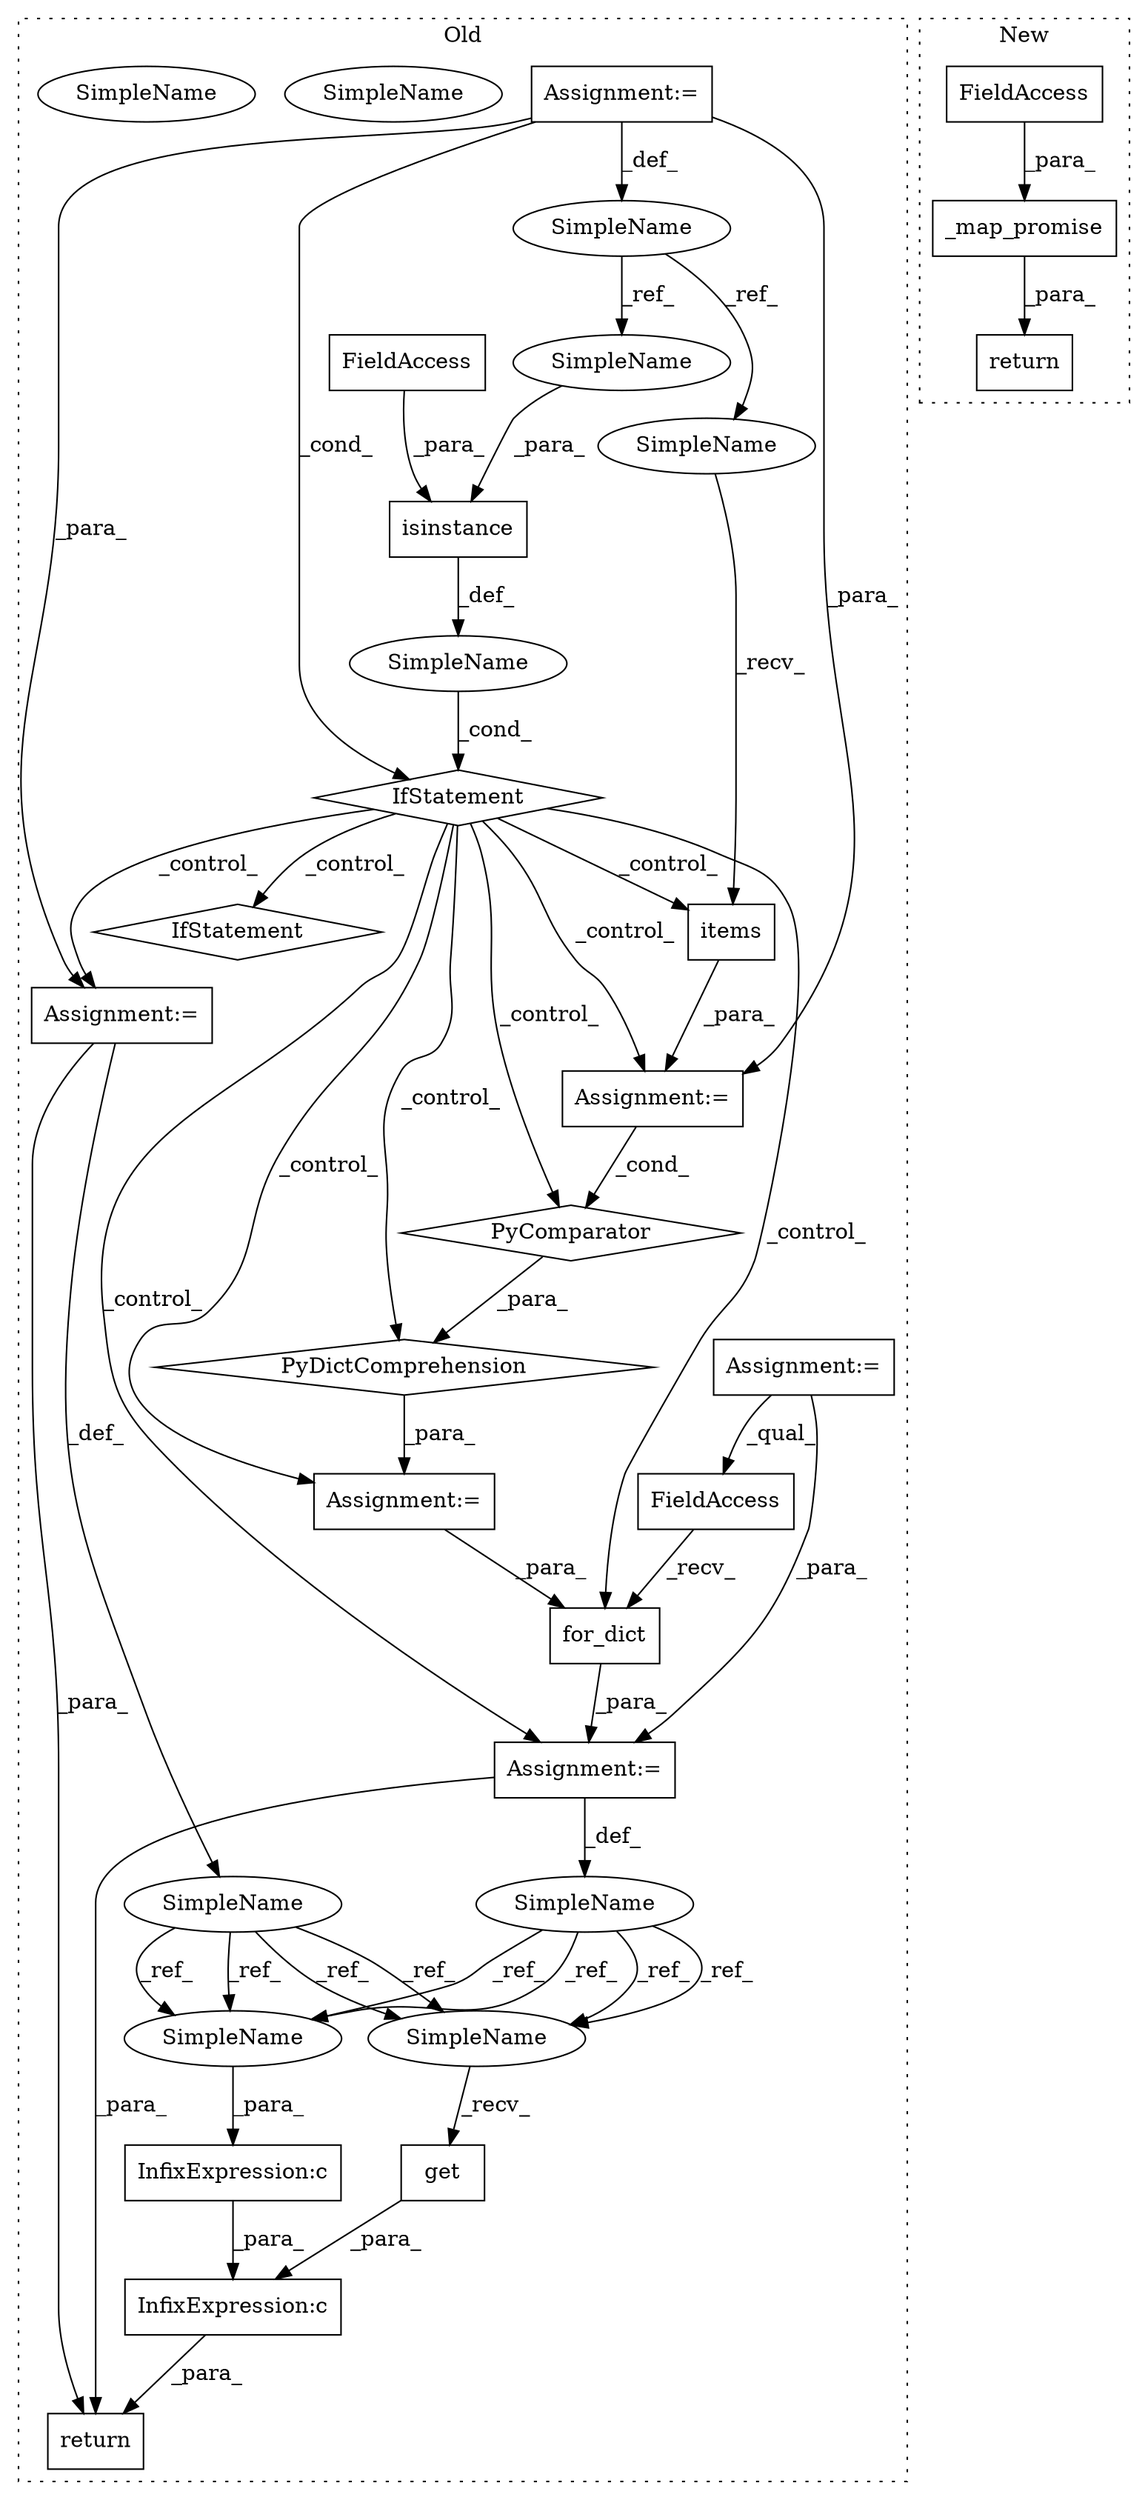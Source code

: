 digraph G {
subgraph cluster0 {
1 [label="IfStatement" a="25" s="9503" l="32" shape="diamond"];
3 [label="SimpleName" a="42" s="" l="" shape="ellipse"];
4 [label="PyDictComprehension" a="110" s="9396" l="147" shape="diamond"];
5 [label="InfixExpression:c" a="27" s="9664" l="4" shape="box"];
6 [label="InfixExpression:c" a="27" s="9655" l="4" shape="box"];
7 [label="isinstance" a="32" s="9345,9366" l="11,1" shape="box"];
8 [label="SimpleName" a="42" s="9313" l="5" shape="ellipse"];
9 [label="items" a="32" s="9519" l="7" shape="box"];
10 [label="PyComparator" a="113" s="9503" l="32" shape="diamond"];
11 [label="for_dict" a="32" s="9566,9580" l="9,1" shape="box"];
12 [label="FieldAccess" a="22" s="9550" l="15" shape="box"];
13 [label="SimpleName" a="42" s="9603" l="4" shape="ellipse"];
14 [label="get" a="32" s="9673" l="5" shape="box"];
16 [label="FieldAccess" a="22" s="9362" l="4" shape="box"];
17 [label="IfStatement" a="25" s="9341,9367" l="4,2" shape="diamond"];
18 [label="SimpleName" a="42" s="9545" l="4" shape="ellipse"];
19 [label="Assignment:=" a="7" s="9313" l="5" shape="box"];
20 [label="Assignment:=" a="7" s="9503" l="32" shape="box"];
21 [label="Assignment:=" a="7" s="9549" l="1" shape="box"];
22 [label="Assignment:=" a="7" s="9382" l="14" shape="box"];
23 [label="Assignment:=" a="7" s="9607" l="1" shape="box"];
24 [label="Assignment:=" a="7" s="9328" l="7" shape="box"];
26 [label="return" a="41" s="9640" l="7" shape="box"];
27 [label="SimpleName" a="42" s="9659" l="4" shape="ellipse"];
28 [label="SimpleName" a="42" s="9668" l="4" shape="ellipse"];
29 [label="SimpleName" a="42" s="9356" l="5" shape="ellipse"];
30 [label="SimpleName" a="42" s="9513" l="5" shape="ellipse"];
31 [label="SimpleName" a="42" s="9668" l="4" shape="ellipse"];
32 [label="SimpleName" a="42" s="9659" l="4" shape="ellipse"];
label = "Old";
style="dotted";
}
subgraph cluster1 {
2 [label="_map_promise" a="32" s="8997,9044" l="13,1" shape="box"];
15 [label="FieldAccess" a="22" s="9010" l="13" shape="box"];
25 [label="return" a="41" s="8990" l="7" shape="box"];
label = "New";
style="dotted";
}
2 -> 25 [label="_para_"];
3 -> 17 [label="_cond_"];
4 -> 22 [label="_para_"];
5 -> 26 [label="_para_"];
6 -> 5 [label="_para_"];
7 -> 3 [label="_def_"];
8 -> 29 [label="_ref_"];
8 -> 30 [label="_ref_"];
9 -> 20 [label="_para_"];
10 -> 4 [label="_para_"];
11 -> 21 [label="_para_"];
12 -> 11 [label="_recv_"];
13 -> 31 [label="_ref_"];
13 -> 32 [label="_ref_"];
13 -> 31 [label="_ref_"];
13 -> 32 [label="_ref_"];
14 -> 5 [label="_para_"];
15 -> 2 [label="_para_"];
16 -> 7 [label="_para_"];
17 -> 10 [label="_control_"];
17 -> 11 [label="_control_"];
17 -> 1 [label="_control_"];
17 -> 9 [label="_control_"];
17 -> 4 [label="_control_"];
17 -> 21 [label="_control_"];
17 -> 23 [label="_control_"];
17 -> 20 [label="_control_"];
17 -> 22 [label="_control_"];
18 -> 32 [label="_ref_"];
18 -> 31 [label="_ref_"];
18 -> 31 [label="_ref_"];
18 -> 32 [label="_ref_"];
19 -> 8 [label="_def_"];
19 -> 23 [label="_para_"];
19 -> 20 [label="_para_"];
19 -> 17 [label="_cond_"];
20 -> 10 [label="_cond_"];
21 -> 18 [label="_def_"];
21 -> 26 [label="_para_"];
22 -> 11 [label="_para_"];
23 -> 13 [label="_def_"];
23 -> 26 [label="_para_"];
24 -> 21 [label="_para_"];
24 -> 12 [label="_qual_"];
29 -> 7 [label="_para_"];
30 -> 9 [label="_recv_"];
31 -> 14 [label="_recv_"];
32 -> 6 [label="_para_"];
}
